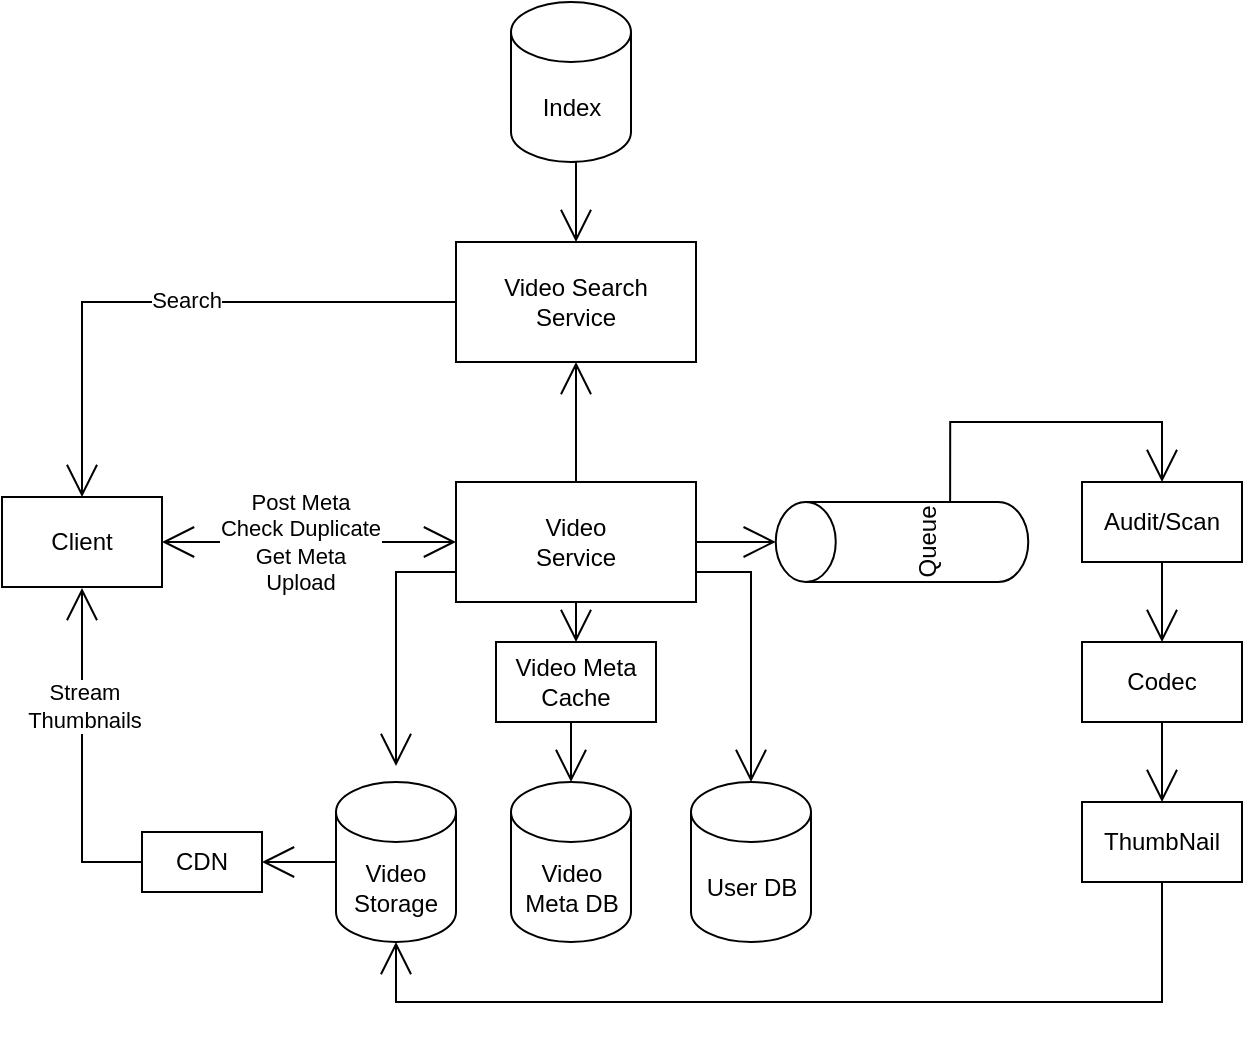 <mxfile version="15.3.5" type="github">
  <diagram id="yj1ttM2mFwT69fWV2XFd" name="Page-1">
    <mxGraphModel dx="786" dy="514" grid="1" gridSize="10" guides="1" tooltips="1" connect="1" arrows="1" fold="1" page="1" pageScale="1" pageWidth="1100" pageHeight="850" math="0" shadow="0">
      <root>
        <mxCell id="0" />
        <mxCell id="1" parent="0" />
        <mxCell id="MxCjXjmnO138S-_7dzdv-21" style="edgeStyle=orthogonalEdgeStyle;rounded=0;orthogonalLoop=1;jettySize=auto;html=1;exitX=0.5;exitY=0;exitDx=0;exitDy=0;entryX=0.5;entryY=1;entryDx=0;entryDy=0;startArrow=none;startFill=0;endArrow=open;startSize=14;endSize=14;sourcePerimeterSpacing=8;targetPerimeterSpacing=8;" edge="1" parent="1" source="MxCjXjmnO138S-_7dzdv-1" target="MxCjXjmnO138S-_7dzdv-3">
          <mxGeometry relative="1" as="geometry" />
        </mxCell>
        <mxCell id="MxCjXjmnO138S-_7dzdv-22" style="edgeStyle=orthogonalEdgeStyle;rounded=0;orthogonalLoop=1;jettySize=auto;html=1;exitX=0.5;exitY=1;exitDx=0;exitDy=0;entryX=0.5;entryY=0;entryDx=0;entryDy=0;startArrow=none;startFill=0;endArrow=open;startSize=14;endSize=14;sourcePerimeterSpacing=8;targetPerimeterSpacing=8;" edge="1" parent="1" source="MxCjXjmnO138S-_7dzdv-1" target="MxCjXjmnO138S-_7dzdv-12">
          <mxGeometry relative="1" as="geometry" />
        </mxCell>
        <mxCell id="MxCjXjmnO138S-_7dzdv-28" style="edgeStyle=orthogonalEdgeStyle;rounded=0;orthogonalLoop=1;jettySize=auto;html=1;exitX=1;exitY=0.5;exitDx=0;exitDy=0;entryX=0.5;entryY=0;entryDx=0;entryDy=0;entryPerimeter=0;startArrow=none;startFill=0;endArrow=open;startSize=14;endSize=14;sourcePerimeterSpacing=8;targetPerimeterSpacing=8;" edge="1" parent="1" source="MxCjXjmnO138S-_7dzdv-1" target="MxCjXjmnO138S-_7dzdv-7">
          <mxGeometry relative="1" as="geometry" />
        </mxCell>
        <mxCell id="MxCjXjmnO138S-_7dzdv-1" value="Video&lt;br&gt;Service" style="rounded=0;whiteSpace=wrap;html=1;hachureGap=4;pointerEvents=0;" vertex="1" parent="1">
          <mxGeometry x="277" y="260" width="120" height="60" as="geometry" />
        </mxCell>
        <mxCell id="MxCjXjmnO138S-_7dzdv-35" style="edgeStyle=orthogonalEdgeStyle;rounded=0;orthogonalLoop=1;jettySize=auto;html=1;exitX=0;exitY=0.5;exitDx=0;exitDy=0;exitPerimeter=0;entryX=1;entryY=0.5;entryDx=0;entryDy=0;startArrow=none;startFill=0;endArrow=open;startSize=14;endSize=14;sourcePerimeterSpacing=8;targetPerimeterSpacing=8;" edge="1" parent="1" source="MxCjXjmnO138S-_7dzdv-2" target="MxCjXjmnO138S-_7dzdv-33">
          <mxGeometry relative="1" as="geometry" />
        </mxCell>
        <mxCell id="MxCjXjmnO138S-_7dzdv-2" value="Video&lt;br&gt;Storage" style="shape=cylinder3;whiteSpace=wrap;html=1;boundedLbl=1;backgroundOutline=1;size=15;hachureGap=4;pointerEvents=0;" vertex="1" parent="1">
          <mxGeometry x="217" y="410" width="60" height="80" as="geometry" />
        </mxCell>
        <mxCell id="MxCjXjmnO138S-_7dzdv-19" style="edgeStyle=orthogonalEdgeStyle;rounded=0;orthogonalLoop=1;jettySize=auto;html=1;exitX=0;exitY=0.5;exitDx=0;exitDy=0;entryX=0.5;entryY=0;entryDx=0;entryDy=0;startArrow=none;startFill=0;endArrow=open;startSize=14;endSize=14;sourcePerimeterSpacing=8;targetPerimeterSpacing=8;" edge="1" parent="1" source="MxCjXjmnO138S-_7dzdv-3" target="MxCjXjmnO138S-_7dzdv-6">
          <mxGeometry relative="1" as="geometry" />
        </mxCell>
        <mxCell id="MxCjXjmnO138S-_7dzdv-20" value="Search" style="edgeLabel;html=1;align=center;verticalAlign=middle;resizable=0;points=[];" vertex="1" connectable="0" parent="MxCjXjmnO138S-_7dzdv-19">
          <mxGeometry x="-0.051" y="-1" relative="1" as="geometry">
            <mxPoint as="offset" />
          </mxGeometry>
        </mxCell>
        <mxCell id="MxCjXjmnO138S-_7dzdv-3" value="Video Search&lt;br&gt;Service" style="rounded=0;whiteSpace=wrap;html=1;hachureGap=4;pointerEvents=0;" vertex="1" parent="1">
          <mxGeometry x="277" y="140" width="120" height="60" as="geometry" />
        </mxCell>
        <mxCell id="MxCjXjmnO138S-_7dzdv-4" value="Video&lt;br&gt;Meta DB" style="shape=cylinder3;whiteSpace=wrap;html=1;boundedLbl=1;backgroundOutline=1;size=15;hachureGap=4;pointerEvents=0;" vertex="1" parent="1">
          <mxGeometry x="304.5" y="410" width="60" height="80" as="geometry" />
        </mxCell>
        <mxCell id="MxCjXjmnO138S-_7dzdv-5" value="User DB" style="shape=cylinder3;whiteSpace=wrap;html=1;boundedLbl=1;backgroundOutline=1;size=15;hachureGap=4;pointerEvents=0;" vertex="1" parent="1">
          <mxGeometry x="394.5" y="410" width="60" height="80" as="geometry" />
        </mxCell>
        <mxCell id="MxCjXjmnO138S-_7dzdv-13" style="edgeStyle=none;curved=1;rounded=0;orthogonalLoop=1;jettySize=auto;html=1;exitX=1;exitY=0.5;exitDx=0;exitDy=0;entryX=0;entryY=0.5;entryDx=0;entryDy=0;endArrow=open;startSize=14;endSize=14;sourcePerimeterSpacing=8;targetPerimeterSpacing=8;startArrow=open;startFill=0;" edge="1" parent="1" source="MxCjXjmnO138S-_7dzdv-6" target="MxCjXjmnO138S-_7dzdv-1">
          <mxGeometry relative="1" as="geometry" />
        </mxCell>
        <mxCell id="MxCjXjmnO138S-_7dzdv-18" value="Post Meta&lt;br&gt;Check Duplicate&lt;br&gt;Get Meta&lt;br&gt;Upload" style="edgeLabel;html=1;align=center;verticalAlign=middle;resizable=0;points=[];" vertex="1" connectable="0" parent="MxCjXjmnO138S-_7dzdv-13">
          <mxGeometry x="-0.061" relative="1" as="geometry">
            <mxPoint as="offset" />
          </mxGeometry>
        </mxCell>
        <mxCell id="MxCjXjmnO138S-_7dzdv-6" value="Client" style="rounded=0;whiteSpace=wrap;html=1;hachureGap=4;pointerEvents=0;" vertex="1" parent="1">
          <mxGeometry x="50" y="267.5" width="80" height="45" as="geometry" />
        </mxCell>
        <mxCell id="MxCjXjmnO138S-_7dzdv-29" style="edgeStyle=orthogonalEdgeStyle;rounded=0;orthogonalLoop=1;jettySize=auto;html=1;exitX=1;exitY=0;exitDx=0;exitDy=87.188;exitPerimeter=0;entryX=0.5;entryY=0;entryDx=0;entryDy=0;startArrow=none;startFill=0;endArrow=open;startSize=14;endSize=14;sourcePerimeterSpacing=8;targetPerimeterSpacing=8;" edge="1" parent="1" source="MxCjXjmnO138S-_7dzdv-7" target="MxCjXjmnO138S-_7dzdv-8">
          <mxGeometry relative="1" as="geometry" />
        </mxCell>
        <mxCell id="MxCjXjmnO138S-_7dzdv-7" value="Queue" style="shape=cylinder3;whiteSpace=wrap;html=1;boundedLbl=1;backgroundOutline=1;size=15;hachureGap=4;pointerEvents=0;rotation=-90;" vertex="1" parent="1">
          <mxGeometry x="480" y="226.87" width="40" height="126.25" as="geometry" />
        </mxCell>
        <mxCell id="MxCjXjmnO138S-_7dzdv-30" style="edgeStyle=orthogonalEdgeStyle;rounded=0;orthogonalLoop=1;jettySize=auto;html=1;exitX=0.5;exitY=1;exitDx=0;exitDy=0;entryX=0.5;entryY=0;entryDx=0;entryDy=0;startArrow=none;startFill=0;endArrow=open;startSize=14;endSize=14;sourcePerimeterSpacing=8;targetPerimeterSpacing=8;" edge="1" parent="1" source="MxCjXjmnO138S-_7dzdv-8" target="MxCjXjmnO138S-_7dzdv-9">
          <mxGeometry relative="1" as="geometry" />
        </mxCell>
        <mxCell id="MxCjXjmnO138S-_7dzdv-8" value="Audit/Scan" style="rounded=0;whiteSpace=wrap;html=1;hachureGap=4;pointerEvents=0;" vertex="1" parent="1">
          <mxGeometry x="590" y="260" width="80" height="40" as="geometry" />
        </mxCell>
        <mxCell id="MxCjXjmnO138S-_7dzdv-31" style="edgeStyle=orthogonalEdgeStyle;rounded=0;orthogonalLoop=1;jettySize=auto;html=1;exitX=0.5;exitY=1;exitDx=0;exitDy=0;entryX=0.5;entryY=0;entryDx=0;entryDy=0;startArrow=none;startFill=0;endArrow=open;startSize=14;endSize=14;sourcePerimeterSpacing=8;targetPerimeterSpacing=8;" edge="1" parent="1" source="MxCjXjmnO138S-_7dzdv-9" target="MxCjXjmnO138S-_7dzdv-10">
          <mxGeometry relative="1" as="geometry" />
        </mxCell>
        <mxCell id="MxCjXjmnO138S-_7dzdv-9" value="Codec" style="rounded=0;whiteSpace=wrap;html=1;hachureGap=4;pointerEvents=0;" vertex="1" parent="1">
          <mxGeometry x="590" y="340" width="80" height="40" as="geometry" />
        </mxCell>
        <mxCell id="MxCjXjmnO138S-_7dzdv-32" style="edgeStyle=orthogonalEdgeStyle;rounded=0;orthogonalLoop=1;jettySize=auto;html=1;exitX=0.5;exitY=1;exitDx=0;exitDy=0;entryX=0.5;entryY=1;entryDx=0;entryDy=0;entryPerimeter=0;startArrow=none;startFill=0;endArrow=open;startSize=14;endSize=14;sourcePerimeterSpacing=8;targetPerimeterSpacing=8;" edge="1" parent="1" source="MxCjXjmnO138S-_7dzdv-10" target="MxCjXjmnO138S-_7dzdv-2">
          <mxGeometry relative="1" as="geometry" />
        </mxCell>
        <mxCell id="MxCjXjmnO138S-_7dzdv-10" value="ThumbNail" style="rounded=0;whiteSpace=wrap;html=1;hachureGap=4;pointerEvents=0;" vertex="1" parent="1">
          <mxGeometry x="590" y="420" width="80" height="40" as="geometry" />
        </mxCell>
        <mxCell id="MxCjXjmnO138S-_7dzdv-38" style="edgeStyle=orthogonalEdgeStyle;rounded=0;orthogonalLoop=1;jettySize=auto;html=1;exitX=0.5;exitY=1;exitDx=0;exitDy=0;exitPerimeter=0;entryX=0.5;entryY=0;entryDx=0;entryDy=0;startArrow=none;startFill=0;endArrow=open;startSize=14;endSize=14;sourcePerimeterSpacing=8;targetPerimeterSpacing=8;" edge="1" parent="1" source="MxCjXjmnO138S-_7dzdv-11" target="MxCjXjmnO138S-_7dzdv-3">
          <mxGeometry relative="1" as="geometry" />
        </mxCell>
        <mxCell id="MxCjXjmnO138S-_7dzdv-11" value="Index" style="shape=cylinder3;whiteSpace=wrap;html=1;boundedLbl=1;backgroundOutline=1;size=15;hachureGap=4;pointerEvents=0;" vertex="1" parent="1">
          <mxGeometry x="304.5" y="20" width="60" height="80" as="geometry" />
        </mxCell>
        <mxCell id="MxCjXjmnO138S-_7dzdv-23" style="edgeStyle=orthogonalEdgeStyle;rounded=0;orthogonalLoop=1;jettySize=auto;html=1;exitX=0;exitY=0.75;exitDx=0;exitDy=0;startArrow=none;startFill=0;endArrow=open;startSize=14;endSize=14;sourcePerimeterSpacing=8;targetPerimeterSpacing=8;" edge="1" parent="1" source="MxCjXjmnO138S-_7dzdv-1" target="MxCjXjmnO138S-_7dzdv-2">
          <mxGeometry relative="1" as="geometry" />
        </mxCell>
        <mxCell id="MxCjXjmnO138S-_7dzdv-25" style="edgeStyle=orthogonalEdgeStyle;rounded=0;orthogonalLoop=1;jettySize=auto;html=1;exitX=1;exitY=0.75;exitDx=0;exitDy=0;entryX=0.5;entryY=0;entryDx=0;entryDy=0;entryPerimeter=0;startArrow=none;startFill=0;endArrow=open;startSize=14;endSize=14;sourcePerimeterSpacing=8;targetPerimeterSpacing=8;" edge="1" parent="1" source="MxCjXjmnO138S-_7dzdv-1" target="MxCjXjmnO138S-_7dzdv-5">
          <mxGeometry relative="1" as="geometry" />
        </mxCell>
        <mxCell id="MxCjXjmnO138S-_7dzdv-27" style="edgeStyle=orthogonalEdgeStyle;rounded=0;orthogonalLoop=1;jettySize=auto;html=1;exitX=0.5;exitY=1;exitDx=0;exitDy=0;entryX=0.5;entryY=0;entryDx=0;entryDy=0;entryPerimeter=0;startArrow=none;startFill=0;endArrow=open;startSize=14;endSize=14;sourcePerimeterSpacing=8;targetPerimeterSpacing=8;" edge="1" parent="1" source="MxCjXjmnO138S-_7dzdv-12" target="MxCjXjmnO138S-_7dzdv-4">
          <mxGeometry relative="1" as="geometry" />
        </mxCell>
        <mxCell id="MxCjXjmnO138S-_7dzdv-12" value="Video Meta&lt;br&gt;Cache" style="rounded=0;whiteSpace=wrap;html=1;hachureGap=4;pointerEvents=0;" vertex="1" parent="1">
          <mxGeometry x="297" y="340" width="80" height="40" as="geometry" />
        </mxCell>
        <mxCell id="MxCjXjmnO138S-_7dzdv-36" style="edgeStyle=orthogonalEdgeStyle;rounded=0;orthogonalLoop=1;jettySize=auto;html=1;exitX=0;exitY=0.5;exitDx=0;exitDy=0;startArrow=none;startFill=0;endArrow=open;startSize=14;endSize=14;sourcePerimeterSpacing=8;targetPerimeterSpacing=8;" edge="1" parent="1" source="MxCjXjmnO138S-_7dzdv-33">
          <mxGeometry relative="1" as="geometry">
            <mxPoint x="90" y="313" as="targetPoint" />
            <Array as="points">
              <mxPoint x="90" y="450" />
            </Array>
          </mxGeometry>
        </mxCell>
        <mxCell id="MxCjXjmnO138S-_7dzdv-37" value="Stream&lt;br&gt;Thumbnails" style="edgeLabel;html=1;align=center;verticalAlign=middle;resizable=0;points=[];" vertex="1" connectable="0" parent="MxCjXjmnO138S-_7dzdv-36">
          <mxGeometry x="0.296" y="-1" relative="1" as="geometry">
            <mxPoint as="offset" />
          </mxGeometry>
        </mxCell>
        <mxCell id="MxCjXjmnO138S-_7dzdv-33" value="CDN" style="rounded=0;whiteSpace=wrap;html=1;hachureGap=4;pointerEvents=0;" vertex="1" parent="1">
          <mxGeometry x="120" y="435" width="60" height="30" as="geometry" />
        </mxCell>
      </root>
    </mxGraphModel>
  </diagram>
</mxfile>
